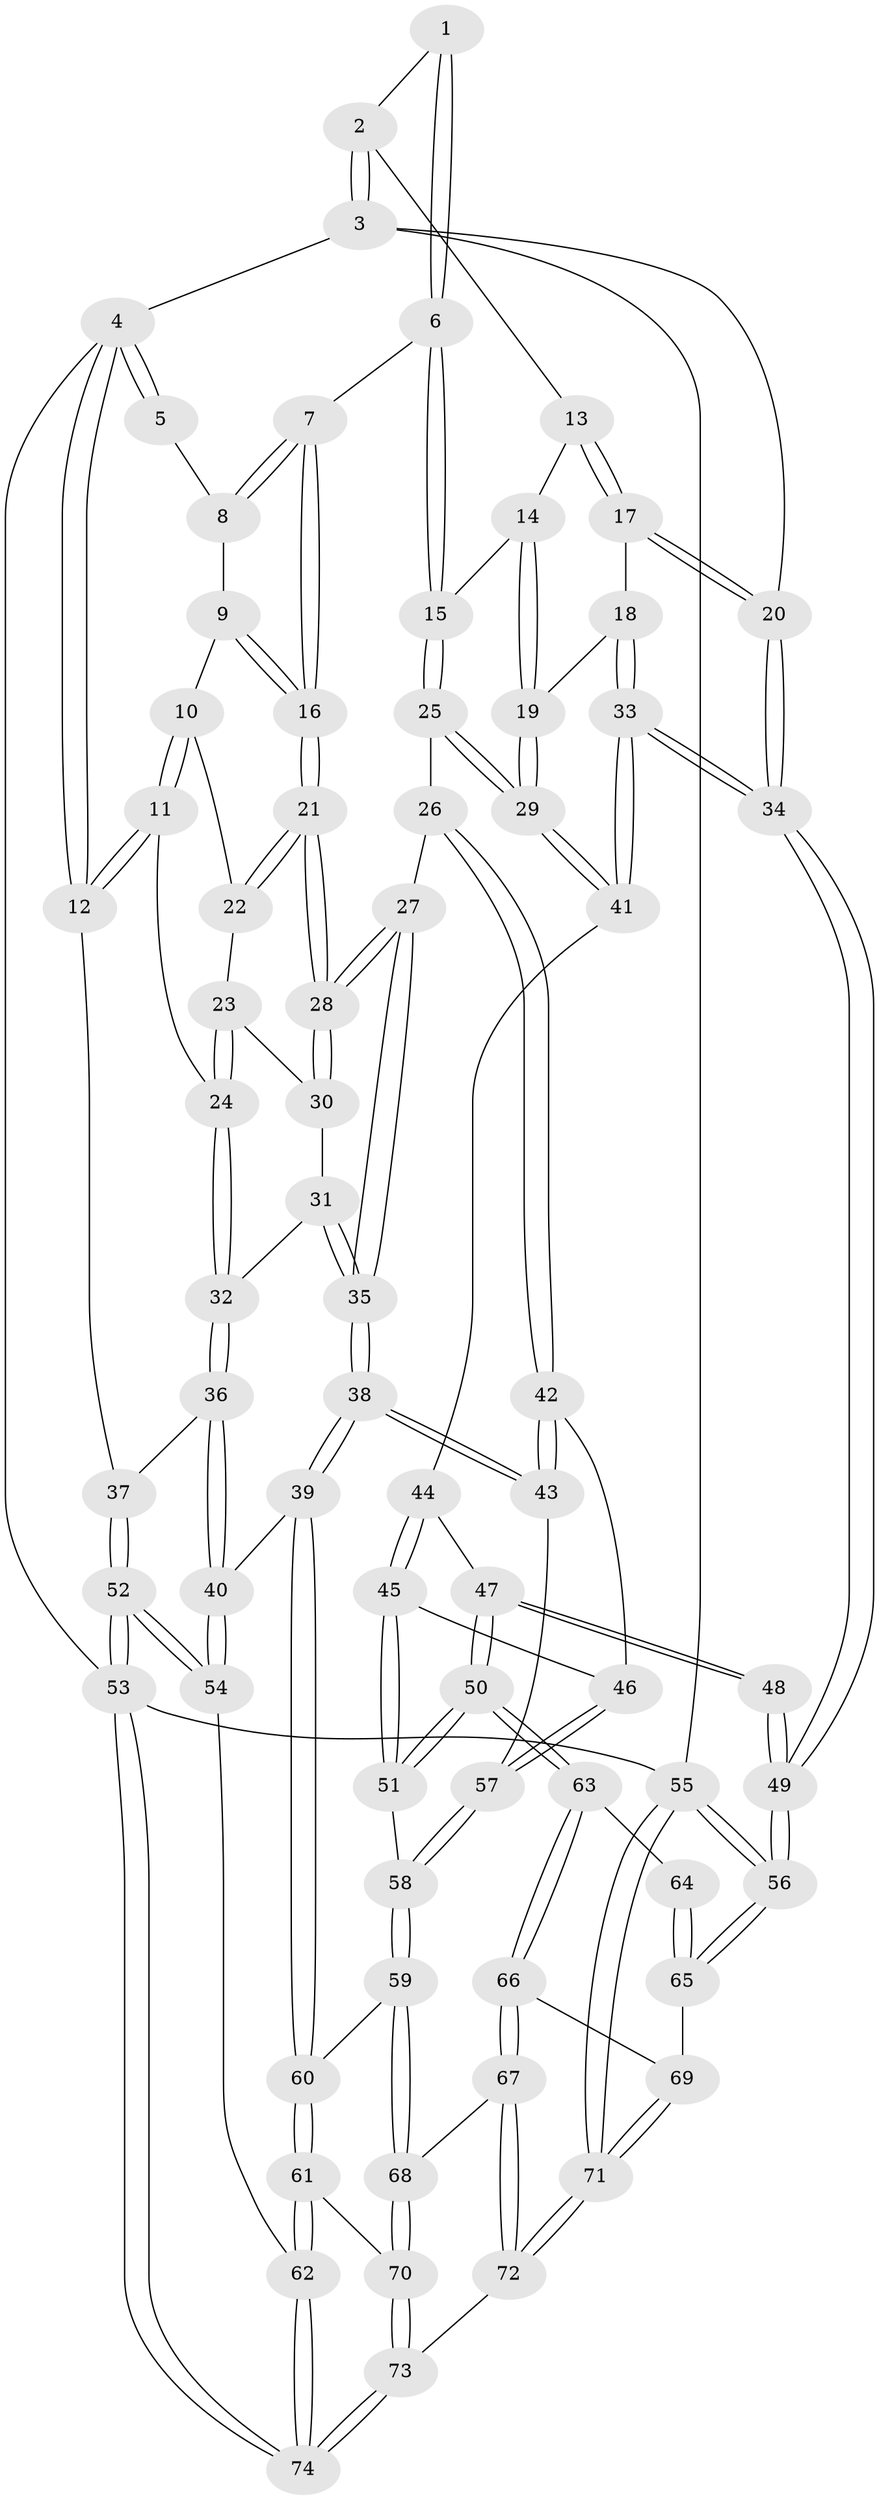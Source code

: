 // coarse degree distribution, {2: 0.038461538461538464, 3: 0.5384615384615384, 4: 0.4230769230769231}
// Generated by graph-tools (version 1.1) at 2025/38/03/04/25 23:38:30]
// undirected, 74 vertices, 182 edges
graph export_dot {
  node [color=gray90,style=filled];
  1 [pos="+0.629425871868413+0"];
  2 [pos="+1+0"];
  3 [pos="+1+0"];
  4 [pos="+0+0"];
  5 [pos="+0.24693121464079482+0"];
  6 [pos="+0.6111789647688117+0.08506280195121584"];
  7 [pos="+0.5568301663069098+0.11019165305745948"];
  8 [pos="+0.2516624954455673+0"];
  9 [pos="+0.24523877276104133+0"];
  10 [pos="+0.19602211909438716+0.09701424762762784"];
  11 [pos="+0+0.14327260210911433"];
  12 [pos="+0+0.15432887662479822"];
  13 [pos="+0.8725846913313832+0.12012745202393327"];
  14 [pos="+0.7705670834150598+0.12586523642134662"];
  15 [pos="+0.6314768663731232+0.10479124612173331"];
  16 [pos="+0.47139664532294306+0.1659107713194827"];
  17 [pos="+0.8873970602712531+0.15223954994047229"];
  18 [pos="+0.8985573231192503+0.22678358131865348"];
  19 [pos="+0.7835871300800906+0.31359538169213125"];
  20 [pos="+1+0.18037436138741855"];
  21 [pos="+0.44009715942988786+0.22425678996667478"];
  22 [pos="+0.20057912549149634+0.11335809299296547"];
  23 [pos="+0.20308429242106252+0.15724057304256353"];
  24 [pos="+0.17184905860133984+0.2694484564198916"];
  25 [pos="+0.6818073458799153+0.35832469342011536"];
  26 [pos="+0.6412266416430512+0.36965054652198903"];
  27 [pos="+0.4544387498999289+0.31322681916145784"];
  28 [pos="+0.4356682286500918+0.2420137631413189"];
  29 [pos="+0.7271832521157845+0.3792116180450145"];
  30 [pos="+0.32673094921303836+0.26086325957269857"];
  31 [pos="+0.2911980493062411+0.3030326193421329"];
  32 [pos="+0.17101174771905733+0.2795651268885574"];
  33 [pos="+1+0.4000229055123056"];
  34 [pos="+1+0.43308191805793106"];
  35 [pos="+0.3260306910708056+0.5558657970384635"];
  36 [pos="+0.13984073085078183+0.34110284730494883"];
  37 [pos="+0+0.3559005884440075"];
  38 [pos="+0.32206661101731165+0.5685244413496563"];
  39 [pos="+0.32014612703952827+0.569687561067997"];
  40 [pos="+0.29608187337216724+0.5713249544805391"];
  41 [pos="+0.7432020509936846+0.40170646947109134"];
  42 [pos="+0.5450054871511616+0.49243241238434393"];
  43 [pos="+0.34763856932022374+0.5697433131082917"];
  44 [pos="+0.7487007541944237+0.45148372971524614"];
  45 [pos="+0.6892196472343709+0.595197356787374"];
  46 [pos="+0.6704706457363603+0.5913640411346737"];
  47 [pos="+0.8394823461036277+0.5264498442047596"];
  48 [pos="+1+0.6192918416086821"];
  49 [pos="+1+0.5784497555136507"];
  50 [pos="+0.7407789402871142+0.7098977012901037"];
  51 [pos="+0.7344448703070963+0.7064008887504669"];
  52 [pos="+0+0.7494609176393845"];
  53 [pos="+0+1"];
  54 [pos="+0+0.7371788610987587"];
  55 [pos="+1+1"];
  56 [pos="+1+1"];
  57 [pos="+0.4947206452977989+0.636111606166302"];
  58 [pos="+0.5956602187264346+0.7530656439149792"];
  59 [pos="+0.5456094440196868+0.8401181426236769"];
  60 [pos="+0.36650129469700377+0.7038864654952941"];
  61 [pos="+0.3570452362078532+0.8884894305959089"];
  62 [pos="+0.2732633087975779+0.9432247665201887"];
  63 [pos="+0.7535502513407767+0.718720378360363"];
  64 [pos="+0.9896463970755834+0.6439838174076741"];
  65 [pos="+0.9074750563228096+0.8521575449102907"];
  66 [pos="+0.7802837584482276+0.8570229522702082"];
  67 [pos="+0.7465745854834375+0.8903101835929083"];
  68 [pos="+0.5455573923113515+0.8414551184805928"];
  69 [pos="+0.8186054876575652+0.8727265905061343"];
  70 [pos="+0.5116071572878297+0.9267369425560711"];
  71 [pos="+1+1"];
  72 [pos="+0.606589515971308+1"];
  73 [pos="+0.5988257530320926+1"];
  74 [pos="+0.29256578153824536+1"];
  1 -- 2;
  1 -- 6;
  1 -- 6;
  2 -- 3;
  2 -- 3;
  2 -- 13;
  3 -- 4;
  3 -- 20;
  3 -- 55;
  4 -- 5;
  4 -- 5;
  4 -- 12;
  4 -- 12;
  4 -- 53;
  5 -- 8;
  6 -- 7;
  6 -- 15;
  6 -- 15;
  7 -- 8;
  7 -- 8;
  7 -- 16;
  7 -- 16;
  8 -- 9;
  9 -- 10;
  9 -- 16;
  9 -- 16;
  10 -- 11;
  10 -- 11;
  10 -- 22;
  11 -- 12;
  11 -- 12;
  11 -- 24;
  12 -- 37;
  13 -- 14;
  13 -- 17;
  13 -- 17;
  14 -- 15;
  14 -- 19;
  14 -- 19;
  15 -- 25;
  15 -- 25;
  16 -- 21;
  16 -- 21;
  17 -- 18;
  17 -- 20;
  17 -- 20;
  18 -- 19;
  18 -- 33;
  18 -- 33;
  19 -- 29;
  19 -- 29;
  20 -- 34;
  20 -- 34;
  21 -- 22;
  21 -- 22;
  21 -- 28;
  21 -- 28;
  22 -- 23;
  23 -- 24;
  23 -- 24;
  23 -- 30;
  24 -- 32;
  24 -- 32;
  25 -- 26;
  25 -- 29;
  25 -- 29;
  26 -- 27;
  26 -- 42;
  26 -- 42;
  27 -- 28;
  27 -- 28;
  27 -- 35;
  27 -- 35;
  28 -- 30;
  28 -- 30;
  29 -- 41;
  29 -- 41;
  30 -- 31;
  31 -- 32;
  31 -- 35;
  31 -- 35;
  32 -- 36;
  32 -- 36;
  33 -- 34;
  33 -- 34;
  33 -- 41;
  33 -- 41;
  34 -- 49;
  34 -- 49;
  35 -- 38;
  35 -- 38;
  36 -- 37;
  36 -- 40;
  36 -- 40;
  37 -- 52;
  37 -- 52;
  38 -- 39;
  38 -- 39;
  38 -- 43;
  38 -- 43;
  39 -- 40;
  39 -- 60;
  39 -- 60;
  40 -- 54;
  40 -- 54;
  41 -- 44;
  42 -- 43;
  42 -- 43;
  42 -- 46;
  43 -- 57;
  44 -- 45;
  44 -- 45;
  44 -- 47;
  45 -- 46;
  45 -- 51;
  45 -- 51;
  46 -- 57;
  46 -- 57;
  47 -- 48;
  47 -- 48;
  47 -- 50;
  47 -- 50;
  48 -- 49;
  48 -- 49;
  49 -- 56;
  49 -- 56;
  50 -- 51;
  50 -- 51;
  50 -- 63;
  50 -- 63;
  51 -- 58;
  52 -- 53;
  52 -- 53;
  52 -- 54;
  52 -- 54;
  53 -- 74;
  53 -- 74;
  53 -- 55;
  54 -- 62;
  55 -- 56;
  55 -- 56;
  55 -- 71;
  55 -- 71;
  56 -- 65;
  56 -- 65;
  57 -- 58;
  57 -- 58;
  58 -- 59;
  58 -- 59;
  59 -- 60;
  59 -- 68;
  59 -- 68;
  60 -- 61;
  60 -- 61;
  61 -- 62;
  61 -- 62;
  61 -- 70;
  62 -- 74;
  62 -- 74;
  63 -- 64;
  63 -- 66;
  63 -- 66;
  64 -- 65;
  64 -- 65;
  65 -- 69;
  66 -- 67;
  66 -- 67;
  66 -- 69;
  67 -- 68;
  67 -- 72;
  67 -- 72;
  68 -- 70;
  68 -- 70;
  69 -- 71;
  69 -- 71;
  70 -- 73;
  70 -- 73;
  71 -- 72;
  71 -- 72;
  72 -- 73;
  73 -- 74;
  73 -- 74;
}
